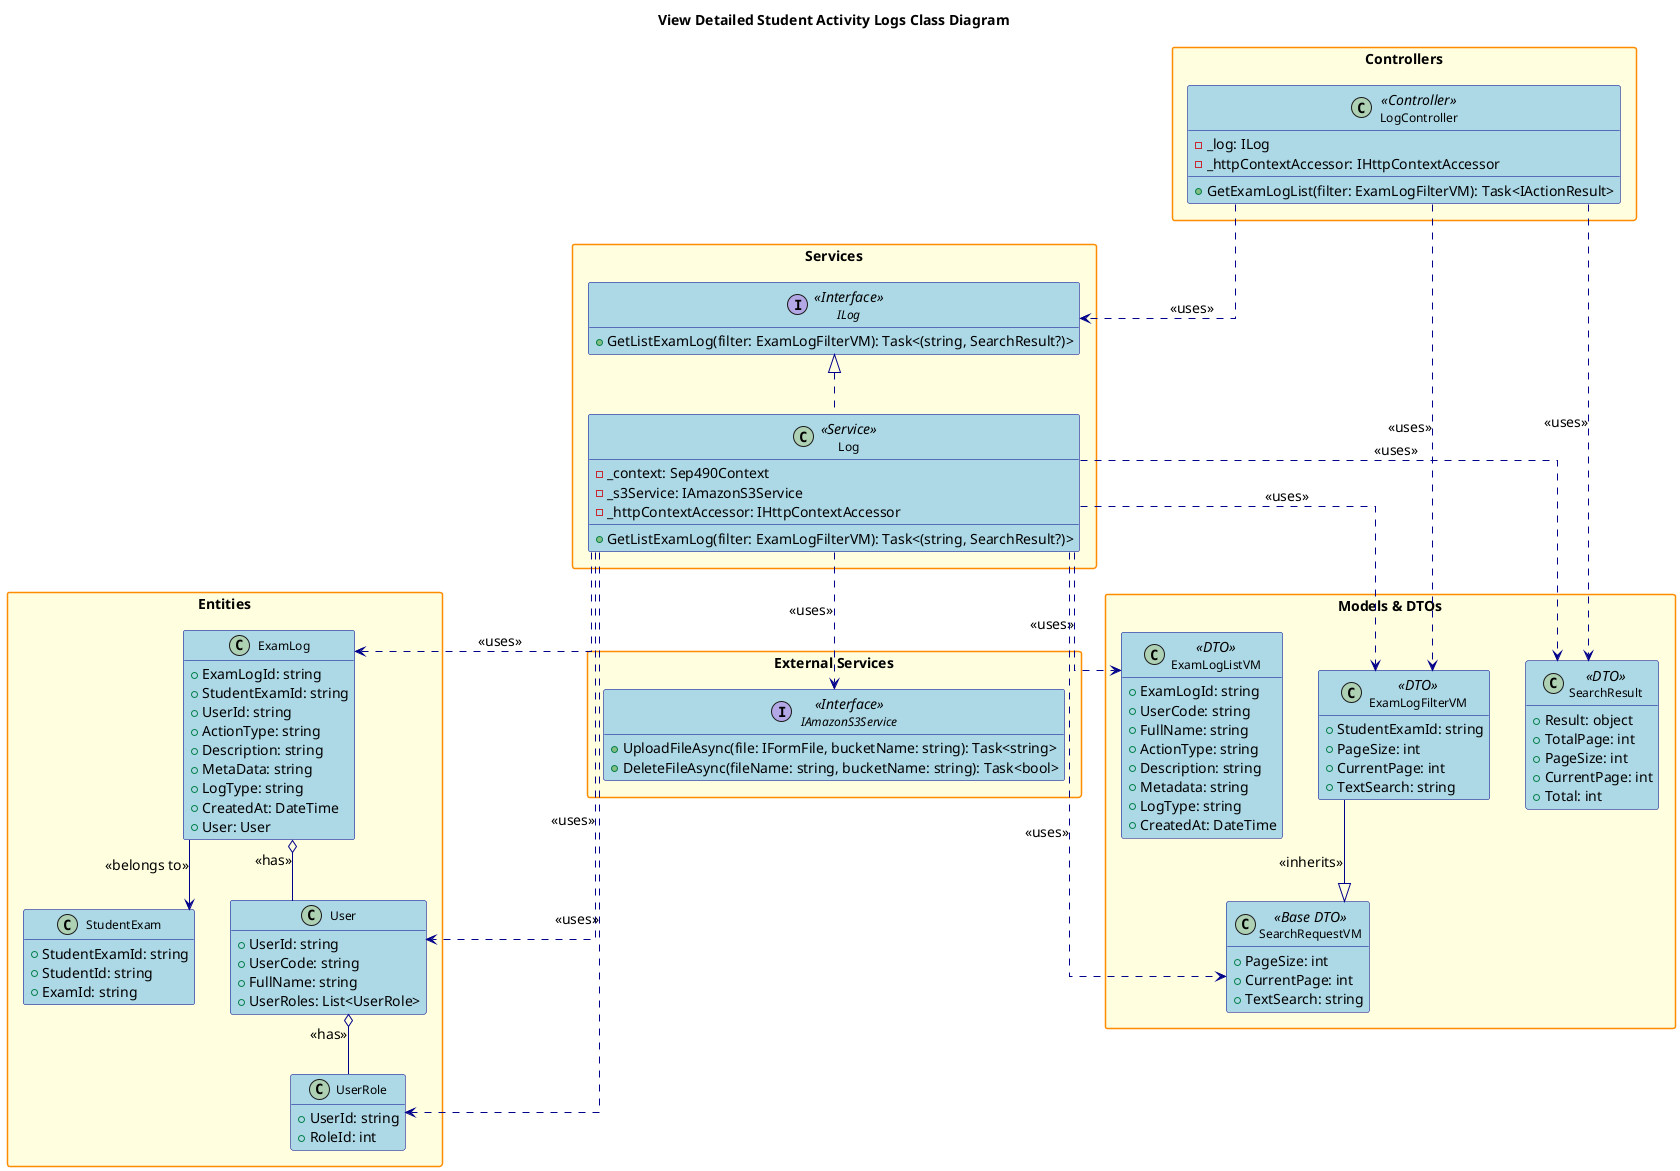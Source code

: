 @startuml
' Class Diagram for View Detailed Student Activity Logs Feature

title View Detailed Student Activity Logs Class Diagram

hide empty members
skinparam packageStyle rectangle
skinparam linetype ortho
skinparam defaultFontSize 14
skinparam defaultFontName Arial
skinparam classFontSize 12
skinparam classFontName Arial
skinparam noteFontSize 11
skinparam noteFontName Arial

' Increase spacing and sizing
skinparam class {
    BackgroundColor LightBlue
    BorderColor DarkBlue
    ArrowColor DarkBlue
    FontSize 12
}

skinparam package {
    BackgroundColor LightYellow
    BorderColor DarkOrange
    FontSize 14
    FontStyle bold
}

skinparam interface {
    BackgroundColor LightGreen
    BorderColor DarkGreen
    FontSize 12
}

skinparam enum {
    BackgroundColor LightCyan
    BorderColor DarkCyan
    FontSize 12
}

package "Controllers" {
    class LogController <<Controller>> {
        - _log: ILog
        - _httpContextAccessor: IHttpContextAccessor
        + GetExamLogList(filter: ExamLogFilterVM): Task<IActionResult>
    }
}

package "Services" {
    interface ILog <<Interface>> {
        + GetListExamLog(filter: ExamLogFilterVM): Task<(string, SearchResult?)>
    }
    class Log <<Service>> {
        - _context: Sep490Context
        - _s3Service: IAmazonS3Service
        - _httpContextAccessor: IHttpContextAccessor
        + GetListExamLog(filter: ExamLogFilterVM): Task<(string, SearchResult?)>
    }
}

package "Models & DTOs" {
    class ExamLogFilterVM <<DTO>> {
        + StudentExamId: string
        + PageSize: int
        + CurrentPage: int
        + TextSearch: string
    }
    class SearchRequestVM <<Base DTO>> {
        + PageSize: int
        + CurrentPage: int
        + TextSearch: string
    }
    class ExamLogListVM <<DTO>> {
        + ExamLogId: string
        + UserCode: string
        + FullName: string
        + ActionType: string
        + Description: string
        + Metadata: string
        + LogType: string
        + CreatedAt: DateTime
    }
    class SearchResult <<DTO>> {
        + Result: object
        + TotalPage: int
        + PageSize: int
        + CurrentPage: int
        + Total: int
    }
}

package "Entities" {
    class ExamLog {
        + ExamLogId: string
        + StudentExamId: string
        + UserId: string
        + ActionType: string
        + Description: string
        + MetaData: string
        + LogType: string
        + CreatedAt: DateTime
        + User: User
    }
    class User {
        + UserId: string
        + UserCode: string
        + FullName: string
        + UserRoles: List<UserRole>
    }
    class UserRole {
        + UserId: string
        + RoleId: int
    }
    class StudentExam {
        + StudentExamId: string
        + StudentId: string
        + ExamId: string
    }
}

package "External Services" {
    interface IAmazonS3Service <<Interface>> {
        + UploadFileAsync(file: IFormFile, bucketName: string): Task<string>
        + DeleteFileAsync(fileName: string, bucketName: string): Task<bool>
    }
}

' Relationships
LogController ..> ILog : <<uses>>
LogController ..> ExamLogFilterVM : <<uses>>
LogController ..> SearchResult : <<uses>>

ILog <|.. Log
Log ..> ExamLog : <<uses>>
Log ..> User : <<uses>>
Log ..> UserRole : <<uses>>
Log ..> ExamLogFilterVM : <<uses>>
Log ..> SearchResult : <<uses>>
Log ..> ExamLogListVM : <<uses>>
Log ..> IAmazonS3Service : <<uses>>

ExamLogFilterVM --|> SearchRequestVM : <<inherits>>
Log ..> SearchRequestVM : <<uses>>

ExamLog o-- User : <<has>>
User o-- UserRole : <<has>>
ExamLog --> StudentExam : <<belongs to>>

@enduml 